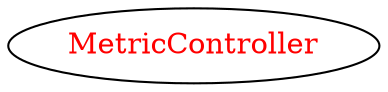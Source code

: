 digraph dependencyGraph {
 concentrate=true;
 ranksep="2.0";
 rankdir="LR"; 
 splines="ortho";
"MetricController" [fontcolor="red"];
}